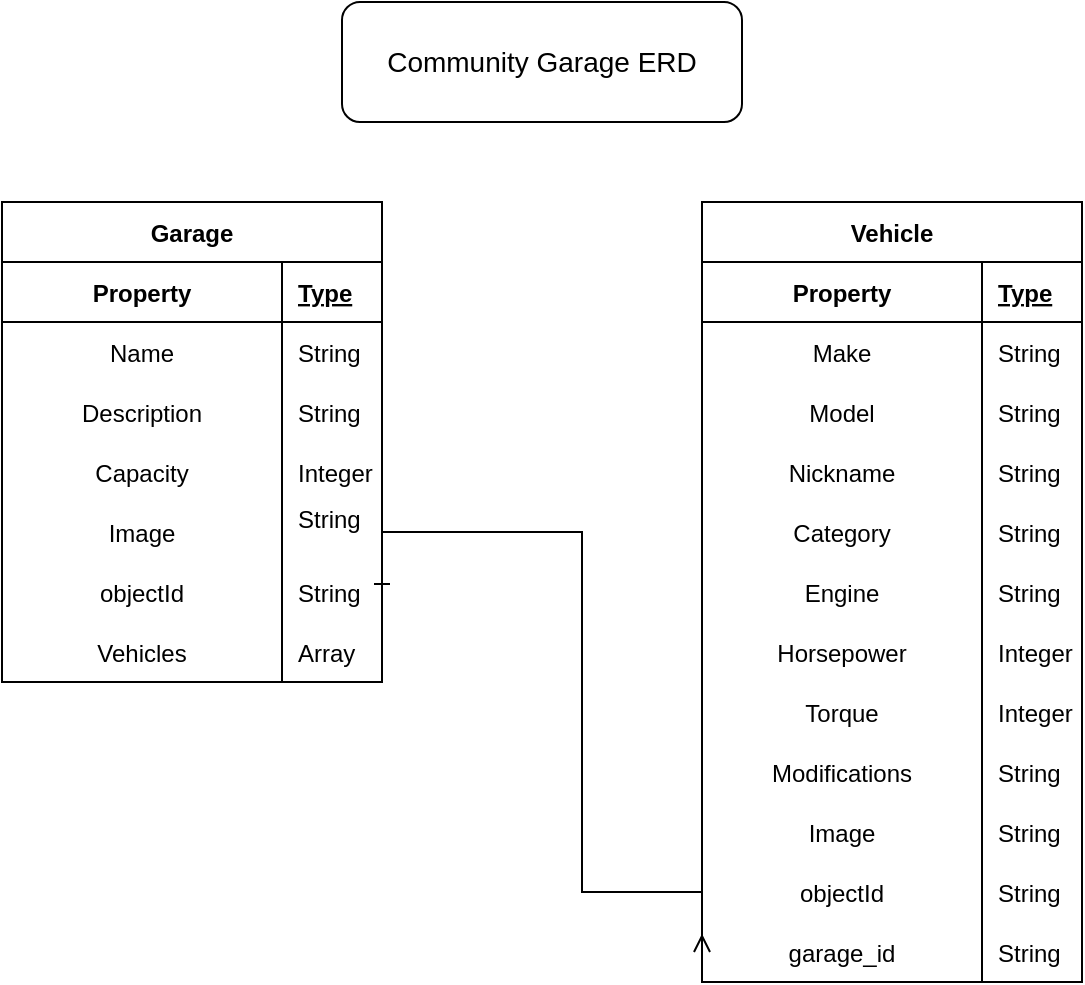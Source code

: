 <mxfile version="20.4.2" type="github">
  <diagram id="mfgf_DxSWvPRphigtXnv" name="Page-1">
    <mxGraphModel dx="946" dy="588" grid="1" gridSize="10" guides="1" tooltips="1" connect="1" arrows="1" fold="1" page="1" pageScale="1" pageWidth="850" pageHeight="1100" math="0" shadow="0">
      <root>
        <mxCell id="0" />
        <mxCell id="1" parent="0" />
        <mxCell id="8G7je8lipAlwb6NqFDqW-27" value="" style="edgeStyle=orthogonalEdgeStyle;rounded=0;orthogonalLoop=1;jettySize=auto;html=1;startArrow=ERone;startFill=0;endArrow=ERmany;endFill=0;exitX=1;exitY=0.5;exitDx=0;exitDy=0;entryX=0;entryY=0.5;entryDx=0;entryDy=0;" parent="1" source="8G7je8lipAlwb6NqFDqW-34" target="8G7je8lipAlwb6NqFDqW-37" edge="1">
          <mxGeometry relative="1" as="geometry">
            <Array as="points">
              <mxPoint x="420" y="285" />
              <mxPoint x="420" y="465" />
            </Array>
          </mxGeometry>
        </mxCell>
        <mxCell id="8G7je8lipAlwb6NqFDqW-1" value="Garage" style="shape=table;startSize=30;container=1;collapsible=1;childLayout=tableLayout;fixedRows=1;rowLines=0;fontStyle=1;align=center;resizeLast=1;" parent="1" vertex="1">
          <mxGeometry x="130" y="120" width="190" height="240" as="geometry">
            <mxRectangle x="160" y="120" width="80" height="30" as="alternateBounds" />
          </mxGeometry>
        </mxCell>
        <mxCell id="8G7je8lipAlwb6NqFDqW-2" value="" style="shape=tableRow;horizontal=0;startSize=0;swimlaneHead=0;swimlaneBody=0;fillColor=none;collapsible=0;dropTarget=0;points=[[0,0.5],[1,0.5]];portConstraint=eastwest;top=0;left=0;right=0;bottom=1;" parent="8G7je8lipAlwb6NqFDqW-1" vertex="1">
          <mxGeometry y="30" width="190" height="30" as="geometry" />
        </mxCell>
        <mxCell id="8G7je8lipAlwb6NqFDqW-3" value="Property" style="shape=partialRectangle;connectable=0;fillColor=none;top=0;left=0;bottom=0;right=0;fontStyle=1;overflow=hidden;" parent="8G7je8lipAlwb6NqFDqW-2" vertex="1">
          <mxGeometry width="140" height="30" as="geometry">
            <mxRectangle width="140" height="30" as="alternateBounds" />
          </mxGeometry>
        </mxCell>
        <mxCell id="8G7je8lipAlwb6NqFDqW-4" value="Type" style="shape=partialRectangle;connectable=0;fillColor=none;top=0;left=0;bottom=0;right=0;align=left;spacingLeft=6;fontStyle=5;overflow=hidden;" parent="8G7je8lipAlwb6NqFDqW-2" vertex="1">
          <mxGeometry x="140" width="50" height="30" as="geometry">
            <mxRectangle width="50" height="30" as="alternateBounds" />
          </mxGeometry>
        </mxCell>
        <mxCell id="8G7je8lipAlwb6NqFDqW-5" value="" style="shape=tableRow;horizontal=0;startSize=0;swimlaneHead=0;swimlaneBody=0;fillColor=none;collapsible=0;dropTarget=0;points=[[0,0.5],[1,0.5]];portConstraint=eastwest;top=0;left=0;right=0;bottom=0;" parent="8G7je8lipAlwb6NqFDqW-1" vertex="1">
          <mxGeometry y="60" width="190" height="30" as="geometry" />
        </mxCell>
        <mxCell id="8G7je8lipAlwb6NqFDqW-6" value="Name" style="shape=partialRectangle;connectable=0;fillColor=none;top=0;left=0;bottom=0;right=0;editable=1;overflow=hidden;" parent="8G7je8lipAlwb6NqFDqW-5" vertex="1">
          <mxGeometry width="140" height="30" as="geometry">
            <mxRectangle width="140" height="30" as="alternateBounds" />
          </mxGeometry>
        </mxCell>
        <mxCell id="8G7je8lipAlwb6NqFDqW-7" value="String" style="shape=partialRectangle;connectable=0;fillColor=none;top=0;left=0;bottom=0;right=0;align=left;spacingLeft=6;overflow=hidden;" parent="8G7je8lipAlwb6NqFDqW-5" vertex="1">
          <mxGeometry x="140" width="50" height="30" as="geometry">
            <mxRectangle width="50" height="30" as="alternateBounds" />
          </mxGeometry>
        </mxCell>
        <mxCell id="8G7je8lipAlwb6NqFDqW-8" value="" style="shape=tableRow;horizontal=0;startSize=0;swimlaneHead=0;swimlaneBody=0;fillColor=none;collapsible=0;dropTarget=0;points=[[0,0.5],[1,0.5]];portConstraint=eastwest;top=0;left=0;right=0;bottom=0;" parent="8G7je8lipAlwb6NqFDqW-1" vertex="1">
          <mxGeometry y="90" width="190" height="30" as="geometry" />
        </mxCell>
        <mxCell id="8G7je8lipAlwb6NqFDqW-9" value="Description" style="shape=partialRectangle;connectable=0;fillColor=none;top=0;left=0;bottom=0;right=0;editable=1;overflow=hidden;" parent="8G7je8lipAlwb6NqFDqW-8" vertex="1">
          <mxGeometry width="140" height="30" as="geometry">
            <mxRectangle width="140" height="30" as="alternateBounds" />
          </mxGeometry>
        </mxCell>
        <mxCell id="8G7je8lipAlwb6NqFDqW-10" value="String" style="shape=partialRectangle;connectable=0;fillColor=none;top=0;left=0;bottom=0;right=0;align=left;spacingLeft=6;overflow=hidden;" parent="8G7je8lipAlwb6NqFDqW-8" vertex="1">
          <mxGeometry x="140" width="50" height="30" as="geometry">
            <mxRectangle width="50" height="30" as="alternateBounds" />
          </mxGeometry>
        </mxCell>
        <mxCell id="8G7je8lipAlwb6NqFDqW-11" value="" style="shape=tableRow;horizontal=0;startSize=0;swimlaneHead=0;swimlaneBody=0;fillColor=none;collapsible=0;dropTarget=0;points=[[0,0.5],[1,0.5]];portConstraint=eastwest;top=0;left=0;right=0;bottom=0;" parent="8G7je8lipAlwb6NqFDqW-1" vertex="1">
          <mxGeometry y="120" width="190" height="30" as="geometry" />
        </mxCell>
        <mxCell id="8G7je8lipAlwb6NqFDqW-12" value="Capacity" style="shape=partialRectangle;connectable=0;fillColor=none;top=0;left=0;bottom=0;right=0;editable=1;overflow=hidden;" parent="8G7je8lipAlwb6NqFDqW-11" vertex="1">
          <mxGeometry width="140" height="30" as="geometry">
            <mxRectangle width="140" height="30" as="alternateBounds" />
          </mxGeometry>
        </mxCell>
        <mxCell id="8G7je8lipAlwb6NqFDqW-13" value="Integer" style="shape=partialRectangle;connectable=0;fillColor=none;top=0;left=0;bottom=0;right=0;align=left;spacingLeft=6;overflow=hidden;" parent="8G7je8lipAlwb6NqFDqW-11" vertex="1">
          <mxGeometry x="140" width="50" height="30" as="geometry">
            <mxRectangle width="50" height="30" as="alternateBounds" />
          </mxGeometry>
        </mxCell>
        <mxCell id="OGnzqwqpYi_XJ-3Nk9AH-17" style="shape=tableRow;horizontal=0;startSize=0;swimlaneHead=0;swimlaneBody=0;fillColor=none;collapsible=0;dropTarget=0;points=[[0,0.5],[1,0.5]];portConstraint=eastwest;top=0;left=0;right=0;bottom=0;" vertex="1" parent="8G7je8lipAlwb6NqFDqW-1">
          <mxGeometry y="150" width="190" height="30" as="geometry" />
        </mxCell>
        <mxCell id="OGnzqwqpYi_XJ-3Nk9AH-18" value="Image" style="shape=partialRectangle;connectable=0;fillColor=none;top=0;left=0;bottom=0;right=0;editable=1;overflow=hidden;" vertex="1" parent="OGnzqwqpYi_XJ-3Nk9AH-17">
          <mxGeometry width="140" height="30" as="geometry">
            <mxRectangle width="140" height="30" as="alternateBounds" />
          </mxGeometry>
        </mxCell>
        <mxCell id="OGnzqwqpYi_XJ-3Nk9AH-19" value="String&#xa;" style="shape=partialRectangle;connectable=0;fillColor=none;top=0;left=0;bottom=0;right=0;align=left;spacingLeft=6;overflow=hidden;" vertex="1" parent="OGnzqwqpYi_XJ-3Nk9AH-17">
          <mxGeometry x="140" width="50" height="30" as="geometry">
            <mxRectangle width="50" height="30" as="alternateBounds" />
          </mxGeometry>
        </mxCell>
        <mxCell id="8G7je8lipAlwb6NqFDqW-34" style="shape=tableRow;horizontal=0;startSize=0;swimlaneHead=0;swimlaneBody=0;fillColor=none;collapsible=0;dropTarget=0;points=[[0,0.5],[1,0.5]];portConstraint=eastwest;top=0;left=0;right=0;bottom=0;" parent="8G7je8lipAlwb6NqFDqW-1" vertex="1">
          <mxGeometry y="180" width="190" height="30" as="geometry" />
        </mxCell>
        <mxCell id="8G7je8lipAlwb6NqFDqW-35" value="objectId" style="shape=partialRectangle;connectable=0;fillColor=none;top=0;left=0;bottom=0;right=0;editable=1;overflow=hidden;" parent="8G7je8lipAlwb6NqFDqW-34" vertex="1">
          <mxGeometry width="140" height="30" as="geometry">
            <mxRectangle width="140" height="30" as="alternateBounds" />
          </mxGeometry>
        </mxCell>
        <mxCell id="8G7je8lipAlwb6NqFDqW-36" value="String" style="shape=partialRectangle;connectable=0;fillColor=none;top=0;left=0;bottom=0;right=0;align=left;spacingLeft=6;overflow=hidden;" parent="8G7je8lipAlwb6NqFDqW-34" vertex="1">
          <mxGeometry x="140" width="50" height="30" as="geometry">
            <mxRectangle width="50" height="30" as="alternateBounds" />
          </mxGeometry>
        </mxCell>
        <mxCell id="OGnzqwqpYi_XJ-3Nk9AH-11" style="shape=tableRow;horizontal=0;startSize=0;swimlaneHead=0;swimlaneBody=0;fillColor=none;collapsible=0;dropTarget=0;points=[[0,0.5],[1,0.5]];portConstraint=eastwest;top=0;left=0;right=0;bottom=0;" vertex="1" parent="8G7je8lipAlwb6NqFDqW-1">
          <mxGeometry y="210" width="190" height="30" as="geometry" />
        </mxCell>
        <mxCell id="OGnzqwqpYi_XJ-3Nk9AH-12" value="Vehicles" style="shape=partialRectangle;connectable=0;fillColor=none;top=0;left=0;bottom=0;right=0;editable=1;overflow=hidden;" vertex="1" parent="OGnzqwqpYi_XJ-3Nk9AH-11">
          <mxGeometry width="140" height="30" as="geometry">
            <mxRectangle width="140" height="30" as="alternateBounds" />
          </mxGeometry>
        </mxCell>
        <mxCell id="OGnzqwqpYi_XJ-3Nk9AH-13" value="Array" style="shape=partialRectangle;connectable=0;fillColor=none;top=0;left=0;bottom=0;right=0;align=left;spacingLeft=6;overflow=hidden;" vertex="1" parent="OGnzqwqpYi_XJ-3Nk9AH-11">
          <mxGeometry x="140" width="50" height="30" as="geometry">
            <mxRectangle width="50" height="30" as="alternateBounds" />
          </mxGeometry>
        </mxCell>
        <mxCell id="8G7je8lipAlwb6NqFDqW-14" value="Vehicle" style="shape=table;startSize=30;container=1;collapsible=1;childLayout=tableLayout;fixedRows=1;rowLines=0;fontStyle=1;align=center;resizeLast=1;" parent="1" vertex="1">
          <mxGeometry x="480" y="120" width="190" height="390" as="geometry">
            <mxRectangle x="160" y="120" width="80" height="30" as="alternateBounds" />
          </mxGeometry>
        </mxCell>
        <mxCell id="8G7je8lipAlwb6NqFDqW-15" value="" style="shape=tableRow;horizontal=0;startSize=0;swimlaneHead=0;swimlaneBody=0;fillColor=none;collapsible=0;dropTarget=0;points=[[0,0.5],[1,0.5]];portConstraint=eastwest;top=0;left=0;right=0;bottom=1;" parent="8G7je8lipAlwb6NqFDqW-14" vertex="1">
          <mxGeometry y="30" width="190" height="30" as="geometry" />
        </mxCell>
        <mxCell id="8G7je8lipAlwb6NqFDqW-16" value="Property" style="shape=partialRectangle;connectable=0;fillColor=none;top=0;left=0;bottom=0;right=0;fontStyle=1;overflow=hidden;" parent="8G7je8lipAlwb6NqFDqW-15" vertex="1">
          <mxGeometry width="140" height="30" as="geometry">
            <mxRectangle width="140" height="30" as="alternateBounds" />
          </mxGeometry>
        </mxCell>
        <mxCell id="8G7je8lipAlwb6NqFDqW-17" value="Type" style="shape=partialRectangle;connectable=0;fillColor=none;top=0;left=0;bottom=0;right=0;align=left;spacingLeft=6;fontStyle=5;overflow=hidden;" parent="8G7je8lipAlwb6NqFDqW-15" vertex="1">
          <mxGeometry x="140" width="50" height="30" as="geometry">
            <mxRectangle width="50" height="30" as="alternateBounds" />
          </mxGeometry>
        </mxCell>
        <mxCell id="8G7je8lipAlwb6NqFDqW-18" value="" style="shape=tableRow;horizontal=0;startSize=0;swimlaneHead=0;swimlaneBody=0;fillColor=none;collapsible=0;dropTarget=0;points=[[0,0.5],[1,0.5]];portConstraint=eastwest;top=0;left=0;right=0;bottom=0;" parent="8G7je8lipAlwb6NqFDqW-14" vertex="1">
          <mxGeometry y="60" width="190" height="30" as="geometry" />
        </mxCell>
        <mxCell id="8G7je8lipAlwb6NqFDqW-19" value="Make" style="shape=partialRectangle;connectable=0;fillColor=none;top=0;left=0;bottom=0;right=0;editable=1;overflow=hidden;" parent="8G7je8lipAlwb6NqFDqW-18" vertex="1">
          <mxGeometry width="140" height="30" as="geometry">
            <mxRectangle width="140" height="30" as="alternateBounds" />
          </mxGeometry>
        </mxCell>
        <mxCell id="8G7je8lipAlwb6NqFDqW-20" value="String" style="shape=partialRectangle;connectable=0;fillColor=none;top=0;left=0;bottom=0;right=0;align=left;spacingLeft=6;overflow=hidden;" parent="8G7je8lipAlwb6NqFDqW-18" vertex="1">
          <mxGeometry x="140" width="50" height="30" as="geometry">
            <mxRectangle width="50" height="30" as="alternateBounds" />
          </mxGeometry>
        </mxCell>
        <mxCell id="8G7je8lipAlwb6NqFDqW-21" value="" style="shape=tableRow;horizontal=0;startSize=0;swimlaneHead=0;swimlaneBody=0;fillColor=none;collapsible=0;dropTarget=0;points=[[0,0.5],[1,0.5]];portConstraint=eastwest;top=0;left=0;right=0;bottom=0;" parent="8G7je8lipAlwb6NqFDqW-14" vertex="1">
          <mxGeometry y="90" width="190" height="30" as="geometry" />
        </mxCell>
        <mxCell id="8G7je8lipAlwb6NqFDqW-22" value="Model" style="shape=partialRectangle;connectable=0;fillColor=none;top=0;left=0;bottom=0;right=0;editable=1;overflow=hidden;" parent="8G7je8lipAlwb6NqFDqW-21" vertex="1">
          <mxGeometry width="140" height="30" as="geometry">
            <mxRectangle width="140" height="30" as="alternateBounds" />
          </mxGeometry>
        </mxCell>
        <mxCell id="8G7je8lipAlwb6NqFDqW-23" value="String" style="shape=partialRectangle;connectable=0;fillColor=none;top=0;left=0;bottom=0;right=0;align=left;spacingLeft=6;overflow=hidden;" parent="8G7je8lipAlwb6NqFDqW-21" vertex="1">
          <mxGeometry x="140" width="50" height="30" as="geometry">
            <mxRectangle width="50" height="30" as="alternateBounds" />
          </mxGeometry>
        </mxCell>
        <mxCell id="8G7je8lipAlwb6NqFDqW-24" value="" style="shape=tableRow;horizontal=0;startSize=0;swimlaneHead=0;swimlaneBody=0;fillColor=none;collapsible=0;dropTarget=0;points=[[0,0.5],[1,0.5]];portConstraint=eastwest;top=0;left=0;right=0;bottom=0;" parent="8G7je8lipAlwb6NqFDqW-14" vertex="1">
          <mxGeometry y="120" width="190" height="30" as="geometry" />
        </mxCell>
        <mxCell id="8G7je8lipAlwb6NqFDqW-25" value="Nickname" style="shape=partialRectangle;connectable=0;fillColor=none;top=0;left=0;bottom=0;right=0;editable=1;overflow=hidden;" parent="8G7je8lipAlwb6NqFDqW-24" vertex="1">
          <mxGeometry width="140" height="30" as="geometry">
            <mxRectangle width="140" height="30" as="alternateBounds" />
          </mxGeometry>
        </mxCell>
        <mxCell id="8G7je8lipAlwb6NqFDqW-26" value="String" style="shape=partialRectangle;connectable=0;fillColor=none;top=0;left=0;bottom=0;right=0;align=left;spacingLeft=6;overflow=hidden;" parent="8G7je8lipAlwb6NqFDqW-24" vertex="1">
          <mxGeometry x="140" width="50" height="30" as="geometry">
            <mxRectangle width="50" height="30" as="alternateBounds" />
          </mxGeometry>
        </mxCell>
        <mxCell id="dCpzDybhtS82MDEVjnS--1" style="shape=tableRow;horizontal=0;startSize=0;swimlaneHead=0;swimlaneBody=0;fillColor=none;collapsible=0;dropTarget=0;points=[[0,0.5],[1,0.5]];portConstraint=eastwest;top=0;left=0;right=0;bottom=0;" parent="8G7je8lipAlwb6NqFDqW-14" vertex="1">
          <mxGeometry y="150" width="190" height="30" as="geometry" />
        </mxCell>
        <mxCell id="dCpzDybhtS82MDEVjnS--2" value="Category" style="shape=partialRectangle;connectable=0;fillColor=none;top=0;left=0;bottom=0;right=0;editable=1;overflow=hidden;" parent="dCpzDybhtS82MDEVjnS--1" vertex="1">
          <mxGeometry width="140" height="30" as="geometry">
            <mxRectangle width="140" height="30" as="alternateBounds" />
          </mxGeometry>
        </mxCell>
        <mxCell id="dCpzDybhtS82MDEVjnS--3" value="String" style="shape=partialRectangle;connectable=0;fillColor=none;top=0;left=0;bottom=0;right=0;align=left;spacingLeft=6;overflow=hidden;" parent="dCpzDybhtS82MDEVjnS--1" vertex="1">
          <mxGeometry x="140" width="50" height="30" as="geometry">
            <mxRectangle width="50" height="30" as="alternateBounds" />
          </mxGeometry>
        </mxCell>
        <mxCell id="OGnzqwqpYi_XJ-3Nk9AH-7" style="shape=tableRow;horizontal=0;startSize=0;swimlaneHead=0;swimlaneBody=0;fillColor=none;collapsible=0;dropTarget=0;points=[[0,0.5],[1,0.5]];portConstraint=eastwest;top=0;left=0;right=0;bottom=0;" vertex="1" parent="8G7je8lipAlwb6NqFDqW-14">
          <mxGeometry y="180" width="190" height="30" as="geometry" />
        </mxCell>
        <mxCell id="OGnzqwqpYi_XJ-3Nk9AH-8" value="Engine" style="shape=partialRectangle;connectable=0;fillColor=none;top=0;left=0;bottom=0;right=0;editable=1;overflow=hidden;" vertex="1" parent="OGnzqwqpYi_XJ-3Nk9AH-7">
          <mxGeometry width="140" height="30" as="geometry">
            <mxRectangle width="140" height="30" as="alternateBounds" />
          </mxGeometry>
        </mxCell>
        <mxCell id="OGnzqwqpYi_XJ-3Nk9AH-9" value="String" style="shape=partialRectangle;connectable=0;fillColor=none;top=0;left=0;bottom=0;right=0;align=left;spacingLeft=6;overflow=hidden;" vertex="1" parent="OGnzqwqpYi_XJ-3Nk9AH-7">
          <mxGeometry x="140" width="50" height="30" as="geometry">
            <mxRectangle width="50" height="30" as="alternateBounds" />
          </mxGeometry>
        </mxCell>
        <mxCell id="OGnzqwqpYi_XJ-3Nk9AH-4" style="shape=tableRow;horizontal=0;startSize=0;swimlaneHead=0;swimlaneBody=0;fillColor=none;collapsible=0;dropTarget=0;points=[[0,0.5],[1,0.5]];portConstraint=eastwest;top=0;left=0;right=0;bottom=0;" vertex="1" parent="8G7je8lipAlwb6NqFDqW-14">
          <mxGeometry y="210" width="190" height="30" as="geometry" />
        </mxCell>
        <mxCell id="OGnzqwqpYi_XJ-3Nk9AH-5" value="Horsepower" style="shape=partialRectangle;connectable=0;fillColor=none;top=0;left=0;bottom=0;right=0;editable=1;overflow=hidden;" vertex="1" parent="OGnzqwqpYi_XJ-3Nk9AH-4">
          <mxGeometry width="140" height="30" as="geometry">
            <mxRectangle width="140" height="30" as="alternateBounds" />
          </mxGeometry>
        </mxCell>
        <mxCell id="OGnzqwqpYi_XJ-3Nk9AH-6" value="Integer" style="shape=partialRectangle;connectable=0;fillColor=none;top=0;left=0;bottom=0;right=0;align=left;spacingLeft=6;overflow=hidden;" vertex="1" parent="OGnzqwqpYi_XJ-3Nk9AH-4">
          <mxGeometry x="140" width="50" height="30" as="geometry">
            <mxRectangle width="50" height="30" as="alternateBounds" />
          </mxGeometry>
        </mxCell>
        <mxCell id="OGnzqwqpYi_XJ-3Nk9AH-1" style="shape=tableRow;horizontal=0;startSize=0;swimlaneHead=0;swimlaneBody=0;fillColor=none;collapsible=0;dropTarget=0;points=[[0,0.5],[1,0.5]];portConstraint=eastwest;top=0;left=0;right=0;bottom=0;" vertex="1" parent="8G7je8lipAlwb6NqFDqW-14">
          <mxGeometry y="240" width="190" height="30" as="geometry" />
        </mxCell>
        <mxCell id="OGnzqwqpYi_XJ-3Nk9AH-2" value="Torque" style="shape=partialRectangle;connectable=0;fillColor=none;top=0;left=0;bottom=0;right=0;editable=1;overflow=hidden;" vertex="1" parent="OGnzqwqpYi_XJ-3Nk9AH-1">
          <mxGeometry width="140" height="30" as="geometry">
            <mxRectangle width="140" height="30" as="alternateBounds" />
          </mxGeometry>
        </mxCell>
        <mxCell id="OGnzqwqpYi_XJ-3Nk9AH-3" value="Integer" style="shape=partialRectangle;connectable=0;fillColor=none;top=0;left=0;bottom=0;right=0;align=left;spacingLeft=6;overflow=hidden;" vertex="1" parent="OGnzqwqpYi_XJ-3Nk9AH-1">
          <mxGeometry x="140" width="50" height="30" as="geometry">
            <mxRectangle width="50" height="30" as="alternateBounds" />
          </mxGeometry>
        </mxCell>
        <mxCell id="8G7je8lipAlwb6NqFDqW-28" style="shape=tableRow;horizontal=0;startSize=0;swimlaneHead=0;swimlaneBody=0;fillColor=none;collapsible=0;dropTarget=0;points=[[0,0.5],[1,0.5]];portConstraint=eastwest;top=0;left=0;right=0;bottom=0;" parent="8G7je8lipAlwb6NqFDqW-14" vertex="1">
          <mxGeometry y="270" width="190" height="30" as="geometry" />
        </mxCell>
        <mxCell id="8G7je8lipAlwb6NqFDqW-29" value="Modifications" style="shape=partialRectangle;connectable=0;fillColor=none;top=0;left=0;bottom=0;right=0;editable=1;overflow=hidden;" parent="8G7je8lipAlwb6NqFDqW-28" vertex="1">
          <mxGeometry width="140" height="30" as="geometry">
            <mxRectangle width="140" height="30" as="alternateBounds" />
          </mxGeometry>
        </mxCell>
        <mxCell id="8G7je8lipAlwb6NqFDqW-30" value="String" style="shape=partialRectangle;connectable=0;fillColor=none;top=0;left=0;bottom=0;right=0;align=left;spacingLeft=6;overflow=hidden;" parent="8G7je8lipAlwb6NqFDqW-28" vertex="1">
          <mxGeometry x="140" width="50" height="30" as="geometry">
            <mxRectangle width="50" height="30" as="alternateBounds" />
          </mxGeometry>
        </mxCell>
        <mxCell id="OGnzqwqpYi_XJ-3Nk9AH-14" style="shape=tableRow;horizontal=0;startSize=0;swimlaneHead=0;swimlaneBody=0;fillColor=none;collapsible=0;dropTarget=0;points=[[0,0.5],[1,0.5]];portConstraint=eastwest;top=0;left=0;right=0;bottom=0;" vertex="1" parent="8G7je8lipAlwb6NqFDqW-14">
          <mxGeometry y="300" width="190" height="30" as="geometry" />
        </mxCell>
        <mxCell id="OGnzqwqpYi_XJ-3Nk9AH-15" value="Image" style="shape=partialRectangle;connectable=0;fillColor=none;top=0;left=0;bottom=0;right=0;editable=1;overflow=hidden;" vertex="1" parent="OGnzqwqpYi_XJ-3Nk9AH-14">
          <mxGeometry width="140" height="30" as="geometry">
            <mxRectangle width="140" height="30" as="alternateBounds" />
          </mxGeometry>
        </mxCell>
        <mxCell id="OGnzqwqpYi_XJ-3Nk9AH-16" value="String" style="shape=partialRectangle;connectable=0;fillColor=none;top=0;left=0;bottom=0;right=0;align=left;spacingLeft=6;overflow=hidden;" vertex="1" parent="OGnzqwqpYi_XJ-3Nk9AH-14">
          <mxGeometry x="140" width="50" height="30" as="geometry">
            <mxRectangle width="50" height="30" as="alternateBounds" />
          </mxGeometry>
        </mxCell>
        <mxCell id="8G7je8lipAlwb6NqFDqW-31" style="shape=tableRow;horizontal=0;startSize=0;swimlaneHead=0;swimlaneBody=0;fillColor=none;collapsible=0;dropTarget=0;points=[[0,0.5],[1,0.5]];portConstraint=eastwest;top=0;left=0;right=0;bottom=0;" parent="8G7je8lipAlwb6NqFDqW-14" vertex="1">
          <mxGeometry y="330" width="190" height="30" as="geometry" />
        </mxCell>
        <mxCell id="8G7je8lipAlwb6NqFDqW-32" value="objectId" style="shape=partialRectangle;connectable=0;fillColor=none;top=0;left=0;bottom=0;right=0;editable=1;overflow=hidden;" parent="8G7je8lipAlwb6NqFDqW-31" vertex="1">
          <mxGeometry width="140" height="30" as="geometry">
            <mxRectangle width="140" height="30" as="alternateBounds" />
          </mxGeometry>
        </mxCell>
        <mxCell id="8G7je8lipAlwb6NqFDqW-33" value="String" style="shape=partialRectangle;connectable=0;fillColor=none;top=0;left=0;bottom=0;right=0;align=left;spacingLeft=6;overflow=hidden;" parent="8G7je8lipAlwb6NqFDqW-31" vertex="1">
          <mxGeometry x="140" width="50" height="30" as="geometry">
            <mxRectangle width="50" height="30" as="alternateBounds" />
          </mxGeometry>
        </mxCell>
        <mxCell id="8G7je8lipAlwb6NqFDqW-37" style="shape=tableRow;horizontal=0;startSize=0;swimlaneHead=0;swimlaneBody=0;fillColor=none;collapsible=0;dropTarget=0;points=[[0,0.5],[1,0.5]];portConstraint=eastwest;top=0;left=0;right=0;bottom=0;" parent="8G7je8lipAlwb6NqFDqW-14" vertex="1">
          <mxGeometry y="360" width="190" height="30" as="geometry" />
        </mxCell>
        <mxCell id="8G7je8lipAlwb6NqFDqW-38" value="garage_id" style="shape=partialRectangle;connectable=0;fillColor=none;top=0;left=0;bottom=0;right=0;editable=1;overflow=hidden;" parent="8G7je8lipAlwb6NqFDqW-37" vertex="1">
          <mxGeometry width="140" height="30" as="geometry">
            <mxRectangle width="140" height="30" as="alternateBounds" />
          </mxGeometry>
        </mxCell>
        <mxCell id="8G7je8lipAlwb6NqFDqW-39" value="String" style="shape=partialRectangle;connectable=0;fillColor=none;top=0;left=0;bottom=0;right=0;align=left;spacingLeft=6;overflow=hidden;" parent="8G7je8lipAlwb6NqFDqW-37" vertex="1">
          <mxGeometry x="140" width="50" height="30" as="geometry">
            <mxRectangle width="50" height="30" as="alternateBounds" />
          </mxGeometry>
        </mxCell>
        <mxCell id="OGnzqwqpYi_XJ-3Nk9AH-10" value="&lt;font style=&quot;&quot;&gt;&lt;font style=&quot;font-size: 14px;&quot;&gt;Community Garage ERD&lt;/font&gt;&lt;br&gt;&lt;/font&gt;" style="rounded=1;whiteSpace=wrap;html=1;" vertex="1" parent="1">
          <mxGeometry x="300" y="20" width="200" height="60" as="geometry" />
        </mxCell>
      </root>
    </mxGraphModel>
  </diagram>
</mxfile>
